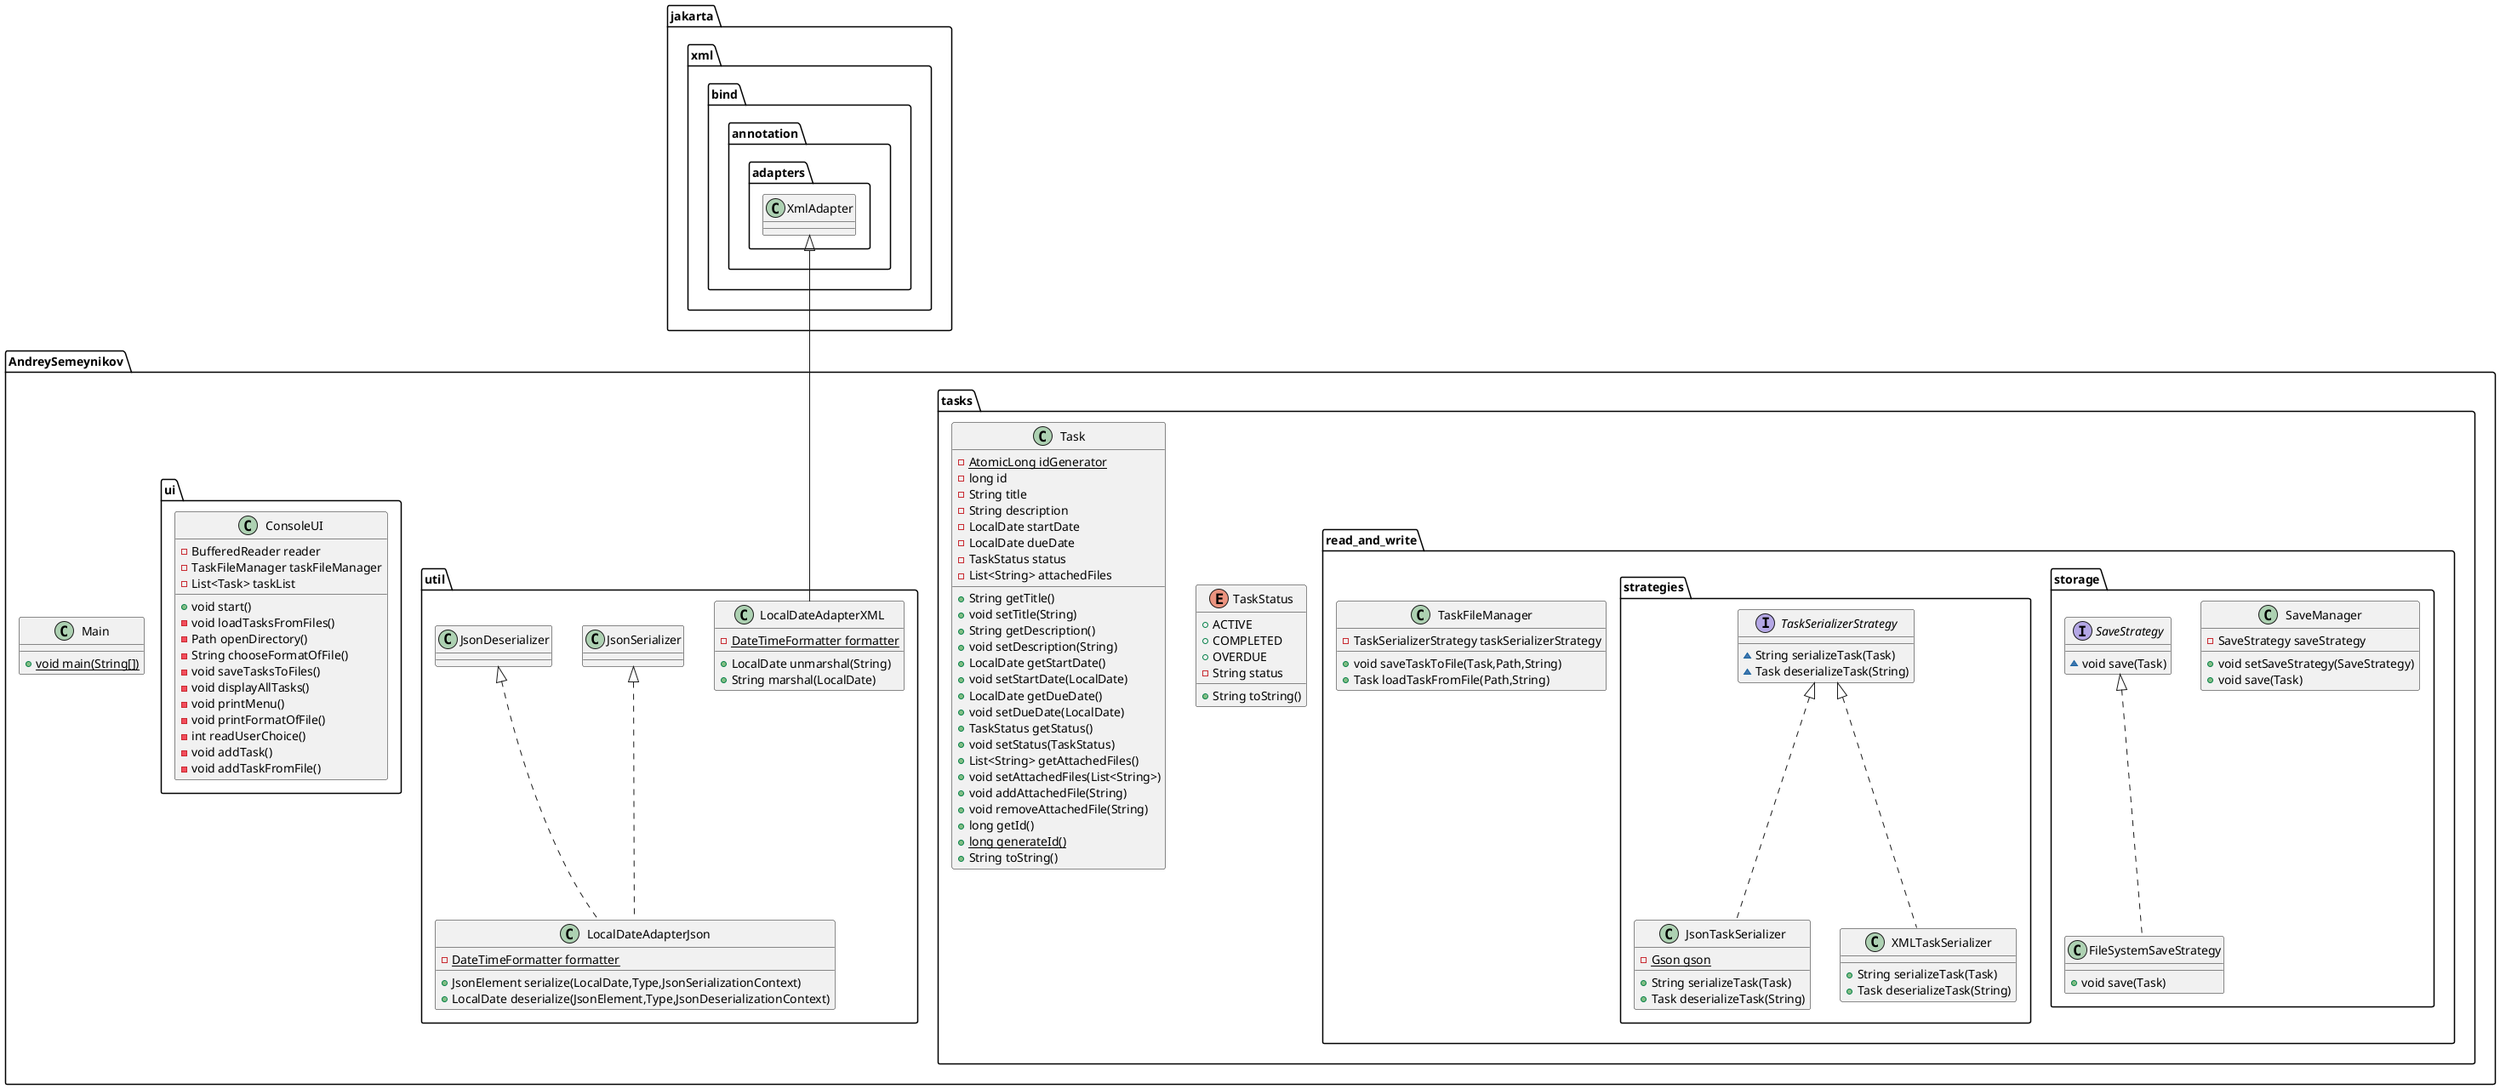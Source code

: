 @startuml
class AndreySemeynikov.tasks.read_and_write.storage.FileSystemSaveStrategy {
+ void save(Task)
}
class AndreySemeynikov.tasks.read_and_write.strategies.JsonTaskSerializer {
- {static} Gson gson
+ String serializeTask(Task)
+ Task deserializeTask(String)
}
class AndreySemeynikov.tasks.read_and_write.TaskFileManager {
- TaskSerializerStrategy taskSerializerStrategy
+ void saveTaskToFile(Task,Path,String)
+ Task loadTaskFromFile(Path,String)
}
class AndreySemeynikov.tasks.read_and_write.strategies.XMLTaskSerializer {
+ String serializeTask(Task)
+ Task deserializeTask(String)
}
class AndreySemeynikov.util.LocalDateAdapterJson {
- {static} DateTimeFormatter formatter
+ JsonElement serialize(LocalDate,Type,JsonSerializationContext)
+ LocalDate deserialize(JsonElement,Type,JsonDeserializationContext)
}
class AndreySemeynikov.Main {
+ {static} void main(String[])
}
enum AndreySemeynikov.tasks.TaskStatus {
+  ACTIVE
+  COMPLETED
+  OVERDUE
- String status
+ String toString()
}
class AndreySemeynikov.tasks.read_and_write.storage.SaveManager {
- SaveStrategy saveStrategy
+ void setSaveStrategy(SaveStrategy)
+ void save(Task)
}
interface AndreySemeynikov.tasks.read_and_write.storage.SaveStrategy {
~ void save(Task)
}
interface AndreySemeynikov.tasks.read_and_write.strategies.TaskSerializerStrategy {
~ String serializeTask(Task)
~ Task deserializeTask(String)
}
class AndreySemeynikov.ui.ConsoleUI {
- BufferedReader reader
- TaskFileManager taskFileManager
- List<Task> taskList
+ void start()
- void loadTasksFromFiles()
- Path openDirectory()
- String chooseFormatOfFile()
- void saveTasksToFiles()
- void displayAllTasks()
- void printMenu()
- void printFormatOfFile()
- int readUserChoice()
- void addTask()
- void addTaskFromFile()
}
class AndreySemeynikov.tasks.Task {
- {static} AtomicLong idGenerator
- long id
- String title
- String description
- LocalDate startDate
- LocalDate dueDate
- TaskStatus status
- List<String> attachedFiles
+ String getTitle()
+ void setTitle(String)
+ String getDescription()
+ void setDescription(String)
+ LocalDate getStartDate()
+ void setStartDate(LocalDate)
+ LocalDate getDueDate()
+ void setDueDate(LocalDate)
+ TaskStatus getStatus()
+ void setStatus(TaskStatus)
+ List<String> getAttachedFiles()
+ void setAttachedFiles(List<String>)
+ void addAttachedFile(String)
+ void removeAttachedFile(String)
+ long getId()
+ {static} long generateId()
+ String toString()
}
class AndreySemeynikov.util.LocalDateAdapterXML {
- {static} DateTimeFormatter formatter
+ LocalDate unmarshal(String)
+ String marshal(LocalDate)
}


AndreySemeynikov.tasks.read_and_write.storage.SaveStrategy <|.. AndreySemeynikov.tasks.read_and_write.storage.FileSystemSaveStrategy
AndreySemeynikov.tasks.read_and_write.strategies.TaskSerializerStrategy <|.. AndreySemeynikov.tasks.read_and_write.strategies.JsonTaskSerializer
AndreySemeynikov.tasks.read_and_write.strategies.TaskSerializerStrategy <|.. AndreySemeynikov.tasks.read_and_write.strategies.XMLTaskSerializer
AndreySemeynikov.util.JsonSerializer <|.. AndreySemeynikov.util.LocalDateAdapterJson
AndreySemeynikov.util.JsonDeserializer <|.. AndreySemeynikov.util.LocalDateAdapterJson
jakarta.xml.bind.annotation.adapters.XmlAdapter <|-- AndreySemeynikov.util.LocalDateAdapterXML
@enduml